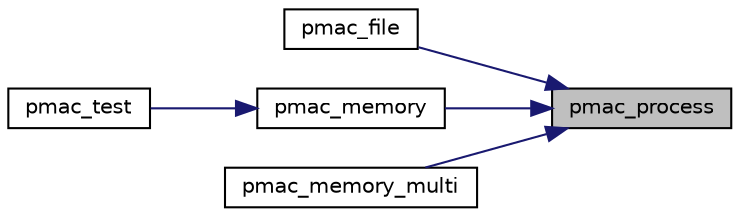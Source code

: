 digraph "pmac_process"
{
 // LATEX_PDF_SIZE
  edge [fontname="Helvetica",fontsize="10",labelfontname="Helvetica",labelfontsize="10"];
  node [fontname="Helvetica",fontsize="10",shape=record];
  rankdir="RL";
  Node6 [label="pmac_process",height=0.2,width=0.4,color="black", fillcolor="grey75", style="filled", fontcolor="black",tooltip="Process data in a PMAC stream."];
  Node6 -> Node7 [dir="back",color="midnightblue",fontsize="10",style="solid",fontname="Helvetica"];
  Node7 [label="pmac_file",height=0.2,width=0.4,color="black", fillcolor="white", style="filled",URL="$pmac__file_8c.html#ad75fb94bd003732c44d943868d583547",tooltip="PMAC a file."];
  Node6 -> Node8 [dir="back",color="midnightblue",fontsize="10",style="solid",fontname="Helvetica"];
  Node8 [label="pmac_memory",height=0.2,width=0.4,color="black", fillcolor="white", style="filled",URL="$pmac__memory_8c.html#ac738727243b64548af367c19dfee535c",tooltip="PMAC a block of memory."];
  Node8 -> Node9 [dir="back",color="midnightblue",fontsize="10",style="solid",fontname="Helvetica"];
  Node9 [label="pmac_test",height=0.2,width=0.4,color="black", fillcolor="white", style="filled",URL="$pmac__test_8c.html#a25c3fac912755621e400e5b51f46ca23",tooltip="Test the LTC_OMAC implementation."];
  Node6 -> Node10 [dir="back",color="midnightblue",fontsize="10",style="solid",fontname="Helvetica"];
  Node10 [label="pmac_memory_multi",height=0.2,width=0.4,color="black", fillcolor="white", style="filled",URL="$pmac__memory__multi_8c.html#a1de02e9aa8851625d40265b30c639369",tooltip="PMAC multiple blocks of memory."];
}
